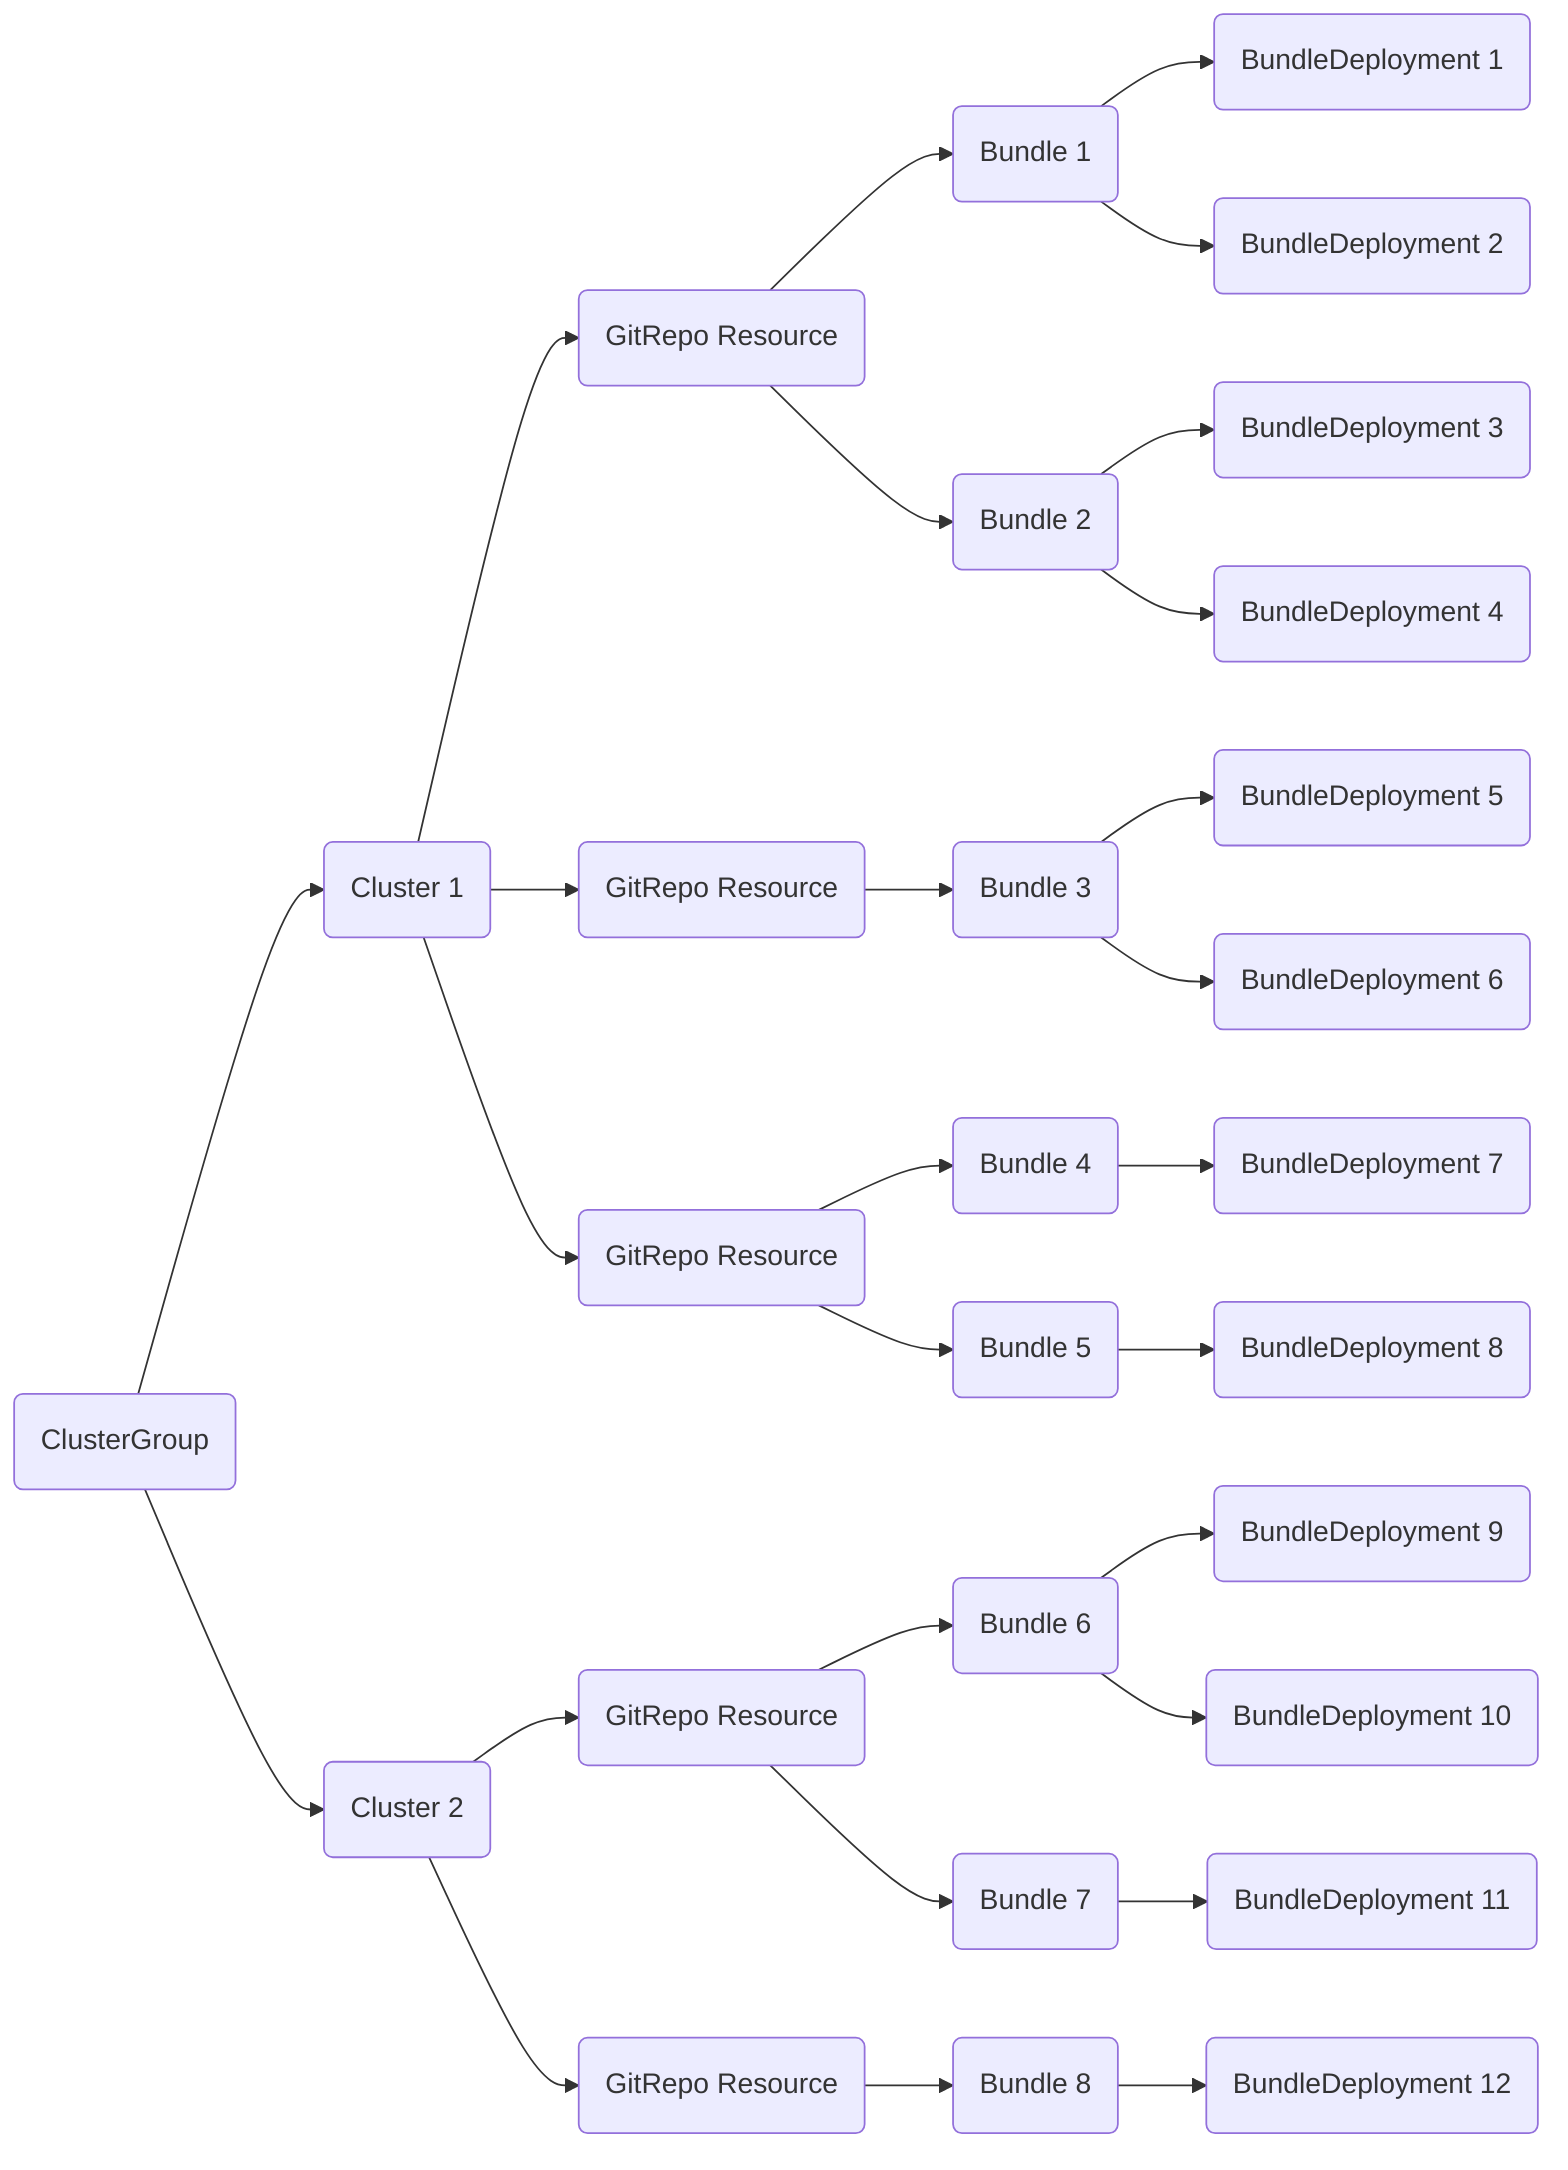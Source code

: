 flowchart LR
    GR1(GitRepo Resource)
    GR2(GitRepo Resource)
    GR3(GitRepo Resource)
    GR4(GitRepo Resource)
    GR5(GitRepo Resource)
    C1(Cluster 1)
    C2(Cluster 2)
    CG(ClusterGroup)

    C1 --> GR1
    C1 --> GR2
    C1 --> GR3
    C2 --> GR4
    C2 --> GR5

    GR1 --> BD1(Bundle 1)
    GR1 --> BD2(Bundle 2)
    GR2 --> BD3(Bundle 3)
    GR3--> BD4(Bundle 4)
    GR3--> BD5(Bundle 5)
    GR4--> BD6(Bundle 6)
    GR4--> BD7(Bundle 7)
    GR5--> BD8(Bundle 8)

    CG --> C1
    CG --> C2

    BDD1(BundleDeployment 1)
    BDD2(BundleDeployment 2)
    BDD3(BundleDeployment 3)
    BDD4(BundleDeployment 4)
    BDD5(BundleDeployment 5)
    BDD6(BundleDeployment 6)
    BDD7(BundleDeployment 7)
    BDD8(BundleDeployment 8)
    BDD9(BundleDeployment 9)
    BDD10(BundleDeployment 10)
    BDD11(BundleDeployment 11)
    BDD12(BundleDeployment 12)

    BD1 --> BDD1
    BD1 --> BDD2
    BD2 --> BDD3
    BD2 --> BDD4
    BD3 --> BDD5
    BD3 --> BDD6
    BD4 --> BDD7
    BD5 --> BDD8
    BD6 --> BDD9
    BD6 --> BDD10
    BD7 --> BDD11
    BD8 --> BDD12